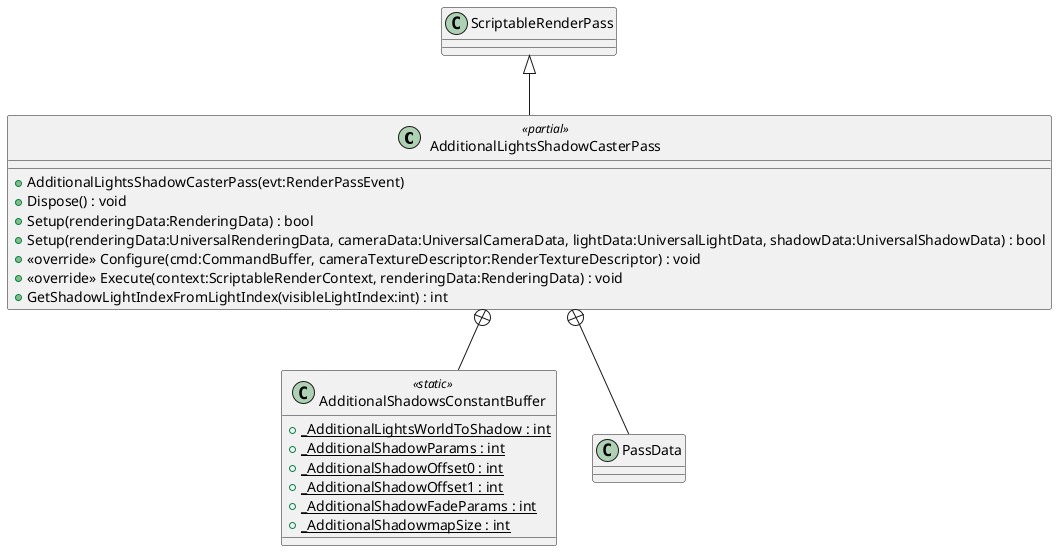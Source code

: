 @startuml
class AdditionalLightsShadowCasterPass <<partial>> {
    + AdditionalLightsShadowCasterPass(evt:RenderPassEvent)
    + Dispose() : void
    + Setup(renderingData:RenderingData) : bool
    + Setup(renderingData:UniversalRenderingData, cameraData:UniversalCameraData, lightData:UniversalLightData, shadowData:UniversalShadowData) : bool
    + <<override>> Configure(cmd:CommandBuffer, cameraTextureDescriptor:RenderTextureDescriptor) : void
    + <<override>> Execute(context:ScriptableRenderContext, renderingData:RenderingData) : void
    + GetShadowLightIndexFromLightIndex(visibleLightIndex:int) : int
}
class AdditionalShadowsConstantBuffer <<static>> {
    + {static} _AdditionalLightsWorldToShadow : int
    + {static} _AdditionalShadowParams : int
    + {static} _AdditionalShadowOffset0 : int
    + {static} _AdditionalShadowOffset1 : int
    + {static} _AdditionalShadowFadeParams : int
    + {static} _AdditionalShadowmapSize : int
}
class PassData {
}
ScriptableRenderPass <|-- AdditionalLightsShadowCasterPass
AdditionalLightsShadowCasterPass +-- AdditionalShadowsConstantBuffer
AdditionalLightsShadowCasterPass +-- PassData
@enduml
